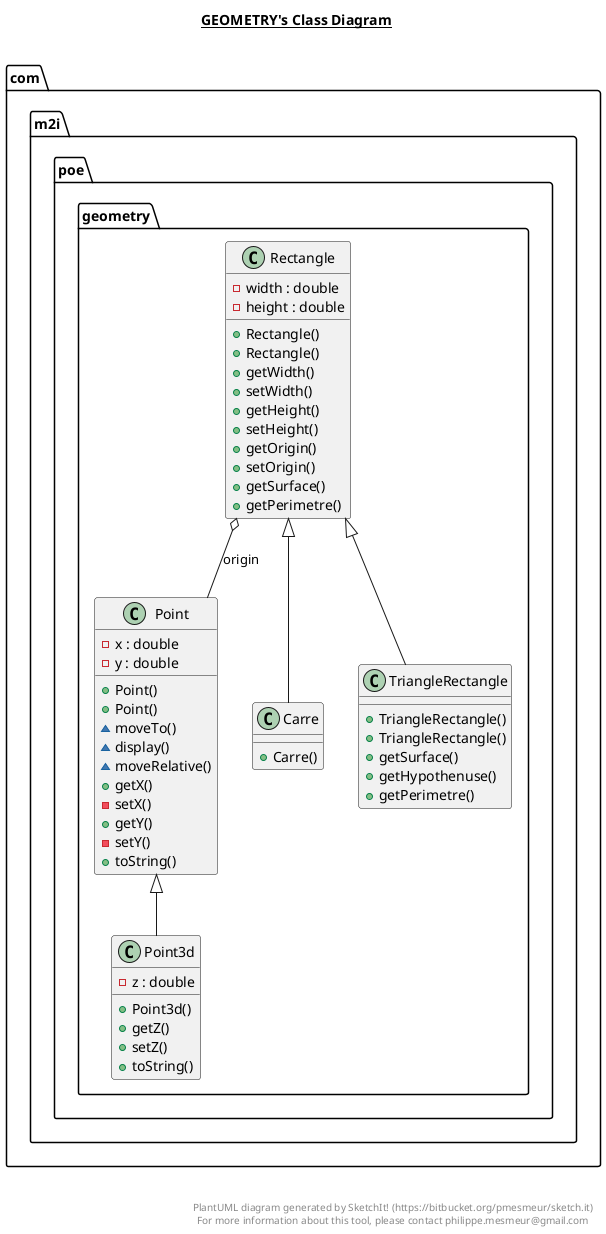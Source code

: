 @startuml

title __GEOMETRY's Class Diagram__\n

  package com.m2i.poe {
    package com.m2i.poe.geometry {
      class Carre {
          + Carre()
      }
    }
  }
  

  package com.m2i.poe {
    package com.m2i.poe.geometry {
      class Point {
          - x : double
          - y : double
          + Point()
          + Point()
          ~ moveTo()
          ~ display()
          ~ moveRelative()
          + getX()
          - setX()
          + getY()
          - setY()
          + toString()
      }
    }
  }
  

  package com.m2i.poe {
    package com.m2i.poe.geometry {
      class Point3d {
          - z : double
          + Point3d()
          + getZ()
          + setZ()
          + toString()
      }
    }
  }

  package com.m2i.poe {
    package com.m2i.poe.geometry {
      class Rectangle {
          - width : double
          - height : double
          + Rectangle()
          + Rectangle()
          + getWidth()
          + setWidth()
          + getHeight()
          + setHeight()
          + getOrigin()
          + setOrigin()
          + getSurface()
          + getPerimetre()
      }
    }
  }
  

  package com.m2i.poe {
    package com.m2i.poe.geometry {
      class TriangleRectangle {
          + TriangleRectangle()
          + TriangleRectangle()
          + getSurface()
          + getHypothenuse()
          + getPerimetre()
      }
    }
  }
  

  Carre -up-|> Rectangle
  Point3d -up-|> Point
  Rectangle o-- Point : origin
  TriangleRectangle -up-|> Rectangle


right footer


PlantUML diagram generated by SketchIt! (https://bitbucket.org/pmesmeur/sketch.it)
For more information about this tool, please contact philippe.mesmeur@gmail.com
endfooter

@enduml
